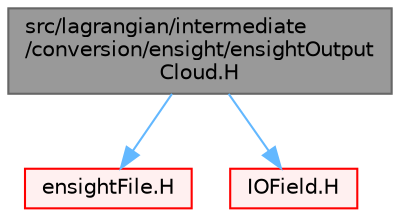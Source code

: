 digraph "src/lagrangian/intermediate/conversion/ensight/ensightOutputCloud.H"
{
 // LATEX_PDF_SIZE
  bgcolor="transparent";
  edge [fontname=Helvetica,fontsize=10,labelfontname=Helvetica,labelfontsize=10];
  node [fontname=Helvetica,fontsize=10,shape=box,height=0.2,width=0.4];
  Node1 [id="Node000001",label="src/lagrangian/intermediate\l/conversion/ensight/ensightOutput\lCloud.H",height=0.2,width=0.4,color="gray40", fillcolor="grey60", style="filled", fontcolor="black",tooltip="A collection of functions for writing clouds as ensight file content."];
  Node1 -> Node2 [id="edge1_Node000001_Node000002",color="steelblue1",style="solid",tooltip=" "];
  Node2 [id="Node000002",label="ensightFile.H",height=0.2,width=0.4,color="red", fillcolor="#FFF0F0", style="filled",URL="$ensightFile_8H.html",tooltip=" "];
  Node1 -> Node102 [id="edge2_Node000001_Node000102",color="steelblue1",style="solid",tooltip=" "];
  Node102 [id="Node000102",label="IOField.H",height=0.2,width=0.4,color="red", fillcolor="#FFF0F0", style="filled",URL="$IOField_8H.html",tooltip=" "];
}
